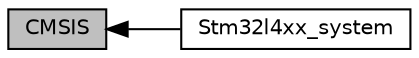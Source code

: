 digraph "CMSIS"
{
  edge [fontname="Helvetica",fontsize="10",labelfontname="Helvetica",labelfontsize="10"];
  node [fontname="Helvetica",fontsize="10",shape=record];
  rankdir=LR;
  Node1 [label="Stm32l4xx_system",height=0.2,width=0.4,color="black", fillcolor="white", style="filled",URL="$group__stm32l4xx__system.html"];
  Node0 [label="CMSIS",height=0.2,width=0.4,color="black", fillcolor="grey75", style="filled", fontcolor="black"];
  Node0->Node1 [shape=plaintext, dir="back", style="solid"];
}
